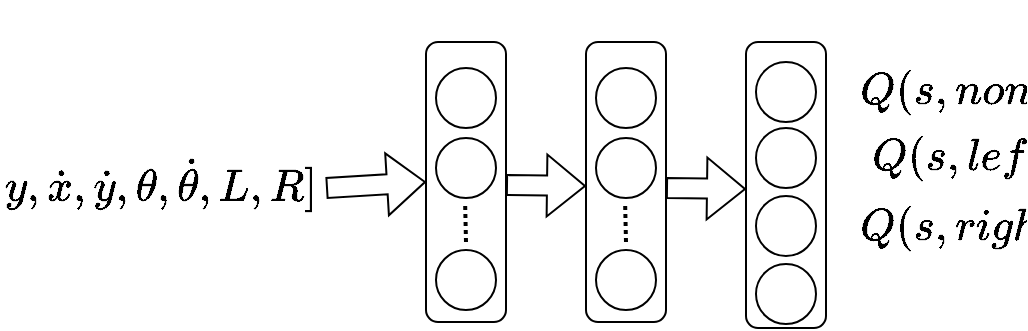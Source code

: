 <mxfile version="20.8.16" type="device"><diagram name="Page-1" id="Fwkji01JPhvfhLQpskdl"><mxGraphModel dx="2074" dy="1214" grid="1" gridSize="10" guides="1" tooltips="1" connect="1" arrows="1" fold="1" page="1" pageScale="1" pageWidth="827" pageHeight="1169" math="1" shadow="0"><root><mxCell id="0"/><mxCell id="1" parent="0"/><mxCell id="wr0dO_QThJd9ObFBNnep-1" value="" style="rounded=1;whiteSpace=wrap;html=1;" parent="1" vertex="1"><mxGeometry x="350" y="420" width="40" height="140" as="geometry"/></mxCell><mxCell id="wr0dO_QThJd9ObFBNnep-2" value="" style="ellipse;whiteSpace=wrap;html=1;" parent="1" vertex="1"><mxGeometry x="355" y="433" width="30" height="30" as="geometry"/></mxCell><mxCell id="wr0dO_QThJd9ObFBNnep-3" value="" style="ellipse;whiteSpace=wrap;html=1;" parent="1" vertex="1"><mxGeometry x="355" y="468" width="30" height="30" as="geometry"/></mxCell><mxCell id="wr0dO_QThJd9ObFBNnep-4" value="" style="endArrow=none;dashed=1;html=1;dashPattern=1 1;strokeWidth=2;rounded=0;" parent="1" edge="1"><mxGeometry width="50" height="50" relative="1" as="geometry"><mxPoint x="370" y="520" as="sourcePoint"/><mxPoint x="369.55" y="500" as="targetPoint"/></mxGeometry></mxCell><mxCell id="wr0dO_QThJd9ObFBNnep-5" value="" style="ellipse;whiteSpace=wrap;html=1;" parent="1" vertex="1"><mxGeometry x="355" y="524" width="30" height="30" as="geometry"/></mxCell><mxCell id="wr0dO_QThJd9ObFBNnep-6" value="" style="rounded=1;whiteSpace=wrap;html=1;" parent="1" vertex="1"><mxGeometry x="430" y="420" width="40" height="140" as="geometry"/></mxCell><mxCell id="wr0dO_QThJd9ObFBNnep-7" value="" style="ellipse;whiteSpace=wrap;html=1;" parent="1" vertex="1"><mxGeometry x="435" y="433" width="30" height="30" as="geometry"/></mxCell><mxCell id="wr0dO_QThJd9ObFBNnep-8" value="" style="ellipse;whiteSpace=wrap;html=1;" parent="1" vertex="1"><mxGeometry x="435" y="468" width="30" height="30" as="geometry"/></mxCell><mxCell id="wr0dO_QThJd9ObFBNnep-9" value="" style="endArrow=none;dashed=1;html=1;dashPattern=1 1;strokeWidth=2;rounded=0;" parent="1" edge="1"><mxGeometry width="50" height="50" relative="1" as="geometry"><mxPoint x="450" y="520" as="sourcePoint"/><mxPoint x="449.55" y="500" as="targetPoint"/></mxGeometry></mxCell><mxCell id="wr0dO_QThJd9ObFBNnep-10" value="" style="ellipse;whiteSpace=wrap;html=1;" parent="1" vertex="1"><mxGeometry x="435" y="524" width="30" height="30" as="geometry"/></mxCell><mxCell id="wr0dO_QThJd9ObFBNnep-11" value="" style="rounded=1;whiteSpace=wrap;html=1;" parent="1" vertex="1"><mxGeometry x="510" y="420" width="40" height="143" as="geometry"/></mxCell><mxCell id="wr0dO_QThJd9ObFBNnep-13" value="" style="ellipse;whiteSpace=wrap;html=1;" parent="1" vertex="1"><mxGeometry x="515" y="430" width="30" height="30" as="geometry"/></mxCell><mxCell id="wr0dO_QThJd9ObFBNnep-15" value="" style="ellipse;whiteSpace=wrap;html=1;" parent="1" vertex="1"><mxGeometry x="515" y="463" width="30" height="30" as="geometry"/></mxCell><mxCell id="wr0dO_QThJd9ObFBNnep-34" value="$$ S = [x, y, \dot{x}, \dot{y}, \theta, \dot\theta, L, R] $$" style="text;html=1;strokeColor=none;fillColor=none;align=center;verticalAlign=middle;whiteSpace=wrap;rounded=0;strokeWidth=5;fontSize=19;" parent="1" vertex="1"><mxGeometry x="150" y="475" width="60" height="30" as="geometry"/></mxCell><mxCell id="hL7cVmt0QRBvUkZATL-E-1" value="" style="ellipse;whiteSpace=wrap;html=1;" vertex="1" parent="1"><mxGeometry x="515" y="531" width="30" height="30" as="geometry"/></mxCell><mxCell id="hL7cVmt0QRBvUkZATL-E-2" value="" style="ellipse;whiteSpace=wrap;html=1;" vertex="1" parent="1"><mxGeometry x="515" y="497" width="30" height="30" as="geometry"/></mxCell><mxCell id="hL7cVmt0QRBvUkZATL-E-3" value="$$ Q(s, none) $$" style="text;html=1;strokeColor=none;fillColor=none;align=center;verticalAlign=middle;whiteSpace=wrap;rounded=0;strokeWidth=5;fontSize=19;" vertex="1" parent="1"><mxGeometry x="590" y="430" width="60" height="30" as="geometry"/></mxCell><mxCell id="hL7cVmt0QRBvUkZATL-E-4" value="$$ Q(s, left) $$" style="text;html=1;strokeColor=none;fillColor=none;align=center;verticalAlign=middle;whiteSpace=wrap;rounded=0;strokeWidth=5;fontSize=19;" vertex="1" parent="1"><mxGeometry x="590" y="463" width="60" height="30" as="geometry"/></mxCell><mxCell id="hL7cVmt0QRBvUkZATL-E-5" value="$$ Q(s, right) $$" style="text;html=1;strokeColor=none;fillColor=none;align=center;verticalAlign=middle;whiteSpace=wrap;rounded=0;strokeWidth=5;fontSize=19;" vertex="1" parent="1"><mxGeometry x="590" y="498" width="60" height="30" as="geometry"/></mxCell><mxCell id="hL7cVmt0QRBvUkZATL-E-6" value="" style="shape=flexArrow;endArrow=classic;html=1;rounded=0;entryX=0;entryY=0.5;entryDx=0;entryDy=0;" edge="1" parent="1" target="wr0dO_QThJd9ObFBNnep-1"><mxGeometry width="50" height="50" relative="1" as="geometry"><mxPoint x="300" y="493" as="sourcePoint"/><mxPoint x="350" y="443" as="targetPoint"/></mxGeometry></mxCell><mxCell id="hL7cVmt0QRBvUkZATL-E-7" value="" style="shape=flexArrow;endArrow=classic;html=1;rounded=0;" edge="1" parent="1"><mxGeometry width="50" height="50" relative="1" as="geometry"><mxPoint x="390" y="491.5" as="sourcePoint"/><mxPoint x="430" y="492" as="targetPoint"/></mxGeometry></mxCell><mxCell id="hL7cVmt0QRBvUkZATL-E-8" value="" style="shape=flexArrow;endArrow=classic;html=1;rounded=0;" edge="1" parent="1"><mxGeometry width="50" height="50" relative="1" as="geometry"><mxPoint x="470" y="493" as="sourcePoint"/><mxPoint x="510" y="493.5" as="targetPoint"/></mxGeometry></mxCell></root></mxGraphModel></diagram></mxfile>